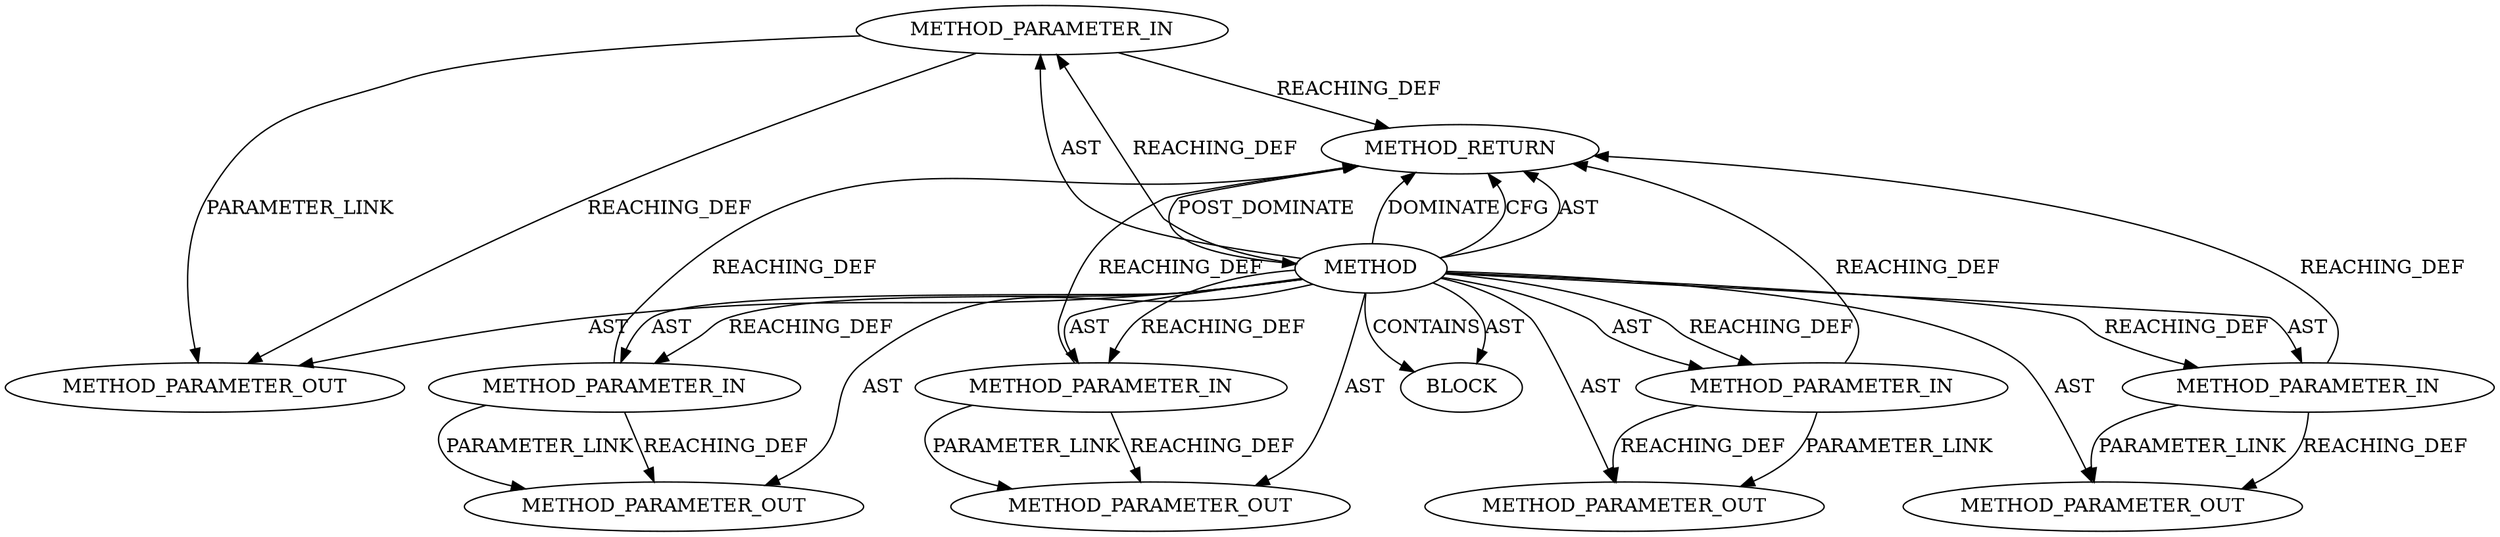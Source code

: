 digraph {
  22371 [label=METHOD_PARAMETER_OUT ORDER=5 CODE="p5" IS_VARIADIC=false TYPE_FULL_NAME="ANY" EVALUATION_STRATEGY="BY_VALUE" INDEX=5 NAME="p5"]
  20908 [label=METHOD_PARAMETER_IN ORDER=5 CODE="p5" IS_VARIADIC=false TYPE_FULL_NAME="ANY" EVALUATION_STRATEGY="BY_VALUE" INDEX=5 NAME="p5"]
  20910 [label=METHOD_RETURN ORDER=2 CODE="RET" TYPE_FULL_NAME="ANY" EVALUATION_STRATEGY="BY_VALUE"]
  20909 [label=BLOCK ORDER=1 ARGUMENT_INDEX=1 CODE="<empty>" TYPE_FULL_NAME="ANY"]
  20905 [label=METHOD_PARAMETER_IN ORDER=2 CODE="p2" IS_VARIADIC=false TYPE_FULL_NAME="ANY" EVALUATION_STRATEGY="BY_VALUE" INDEX=2 NAME="p2"]
  22369 [label=METHOD_PARAMETER_OUT ORDER=3 CODE="p3" IS_VARIADIC=false TYPE_FULL_NAME="ANY" EVALUATION_STRATEGY="BY_VALUE" INDEX=3 NAME="p3"]
  20907 [label=METHOD_PARAMETER_IN ORDER=4 CODE="p4" IS_VARIADIC=false TYPE_FULL_NAME="ANY" EVALUATION_STRATEGY="BY_VALUE" INDEX=4 NAME="p4"]
  22367 [label=METHOD_PARAMETER_OUT ORDER=1 CODE="p1" IS_VARIADIC=false TYPE_FULL_NAME="ANY" EVALUATION_STRATEGY="BY_VALUE" INDEX=1 NAME="p1"]
  22368 [label=METHOD_PARAMETER_OUT ORDER=2 CODE="p2" IS_VARIADIC=false TYPE_FULL_NAME="ANY" EVALUATION_STRATEGY="BY_VALUE" INDEX=2 NAME="p2"]
  22370 [label=METHOD_PARAMETER_OUT ORDER=4 CODE="p4" IS_VARIADIC=false TYPE_FULL_NAME="ANY" EVALUATION_STRATEGY="BY_VALUE" INDEX=4 NAME="p4"]
  20903 [label=METHOD AST_PARENT_TYPE="NAMESPACE_BLOCK" AST_PARENT_FULL_NAME="<global>" ORDER=0 CODE="<empty>" FULL_NAME="iov_iter_get_pages2" IS_EXTERNAL=true FILENAME="<empty>" SIGNATURE="" NAME="iov_iter_get_pages2"]
  20906 [label=METHOD_PARAMETER_IN ORDER=3 CODE="p3" IS_VARIADIC=false TYPE_FULL_NAME="ANY" EVALUATION_STRATEGY="BY_VALUE" INDEX=3 NAME="p3"]
  20904 [label=METHOD_PARAMETER_IN ORDER=1 CODE="p1" IS_VARIADIC=false TYPE_FULL_NAME="ANY" EVALUATION_STRATEGY="BY_VALUE" INDEX=1 NAME="p1"]
  20910 -> 20903 [label=POST_DOMINATE ]
  20903 -> 22370 [label=AST ]
  20903 -> 22368 [label=AST ]
  20904 -> 20910 [label=REACHING_DEF VARIABLE="p1"]
  20903 -> 20909 [label=CONTAINS ]
  20903 -> 20904 [label=REACHING_DEF VARIABLE=""]
  20903 -> 22371 [label=AST ]
  20907 -> 20910 [label=REACHING_DEF VARIABLE="p4"]
  20903 -> 20910 [label=DOMINATE ]
  20905 -> 22368 [label=REACHING_DEF VARIABLE="p2"]
  20908 -> 22371 [label=PARAMETER_LINK ]
  20904 -> 22367 [label=PARAMETER_LINK ]
  20903 -> 20907 [label=AST ]
  20903 -> 20908 [label=AST ]
  20903 -> 20905 [label=REACHING_DEF VARIABLE=""]
  20903 -> 20907 [label=REACHING_DEF VARIABLE=""]
  20903 -> 22369 [label=AST ]
  20906 -> 22369 [label=PARAMETER_LINK ]
  20903 -> 20910 [label=CFG ]
  20905 -> 20910 [label=REACHING_DEF VARIABLE="p2"]
  20903 -> 22367 [label=AST ]
  20908 -> 22371 [label=REACHING_DEF VARIABLE="p5"]
  20908 -> 20910 [label=REACHING_DEF VARIABLE="p5"]
  20904 -> 22367 [label=REACHING_DEF VARIABLE="p1"]
  20903 -> 20906 [label=REACHING_DEF VARIABLE=""]
  20906 -> 22369 [label=REACHING_DEF VARIABLE="p3"]
  20905 -> 22368 [label=PARAMETER_LINK ]
  20903 -> 20910 [label=AST ]
  20907 -> 22370 [label=PARAMETER_LINK ]
  20903 -> 20905 [label=AST ]
  20906 -> 20910 [label=REACHING_DEF VARIABLE="p3"]
  20903 -> 20909 [label=AST ]
  20903 -> 20906 [label=AST ]
  20907 -> 22370 [label=REACHING_DEF VARIABLE="p4"]
  20903 -> 20904 [label=AST ]
  20903 -> 20908 [label=REACHING_DEF VARIABLE=""]
}
